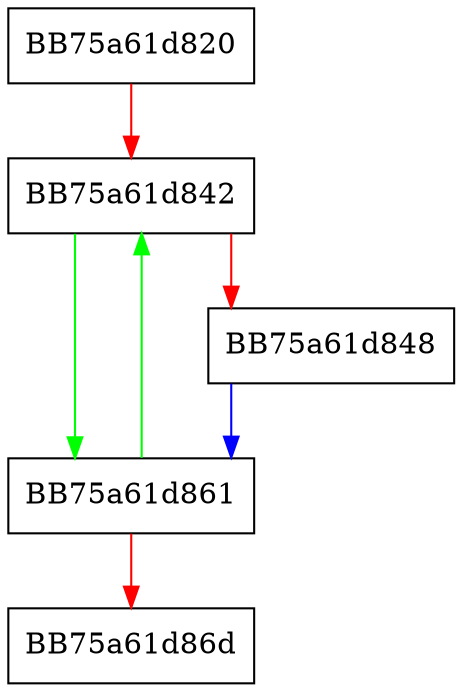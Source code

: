 digraph LshashFinalShort {
  node [shape="box"];
  graph [splines=ortho];
  BB75a61d820 -> BB75a61d842 [color="red"];
  BB75a61d842 -> BB75a61d861 [color="green"];
  BB75a61d842 -> BB75a61d848 [color="red"];
  BB75a61d848 -> BB75a61d861 [color="blue"];
  BB75a61d861 -> BB75a61d842 [color="green"];
  BB75a61d861 -> BB75a61d86d [color="red"];
}